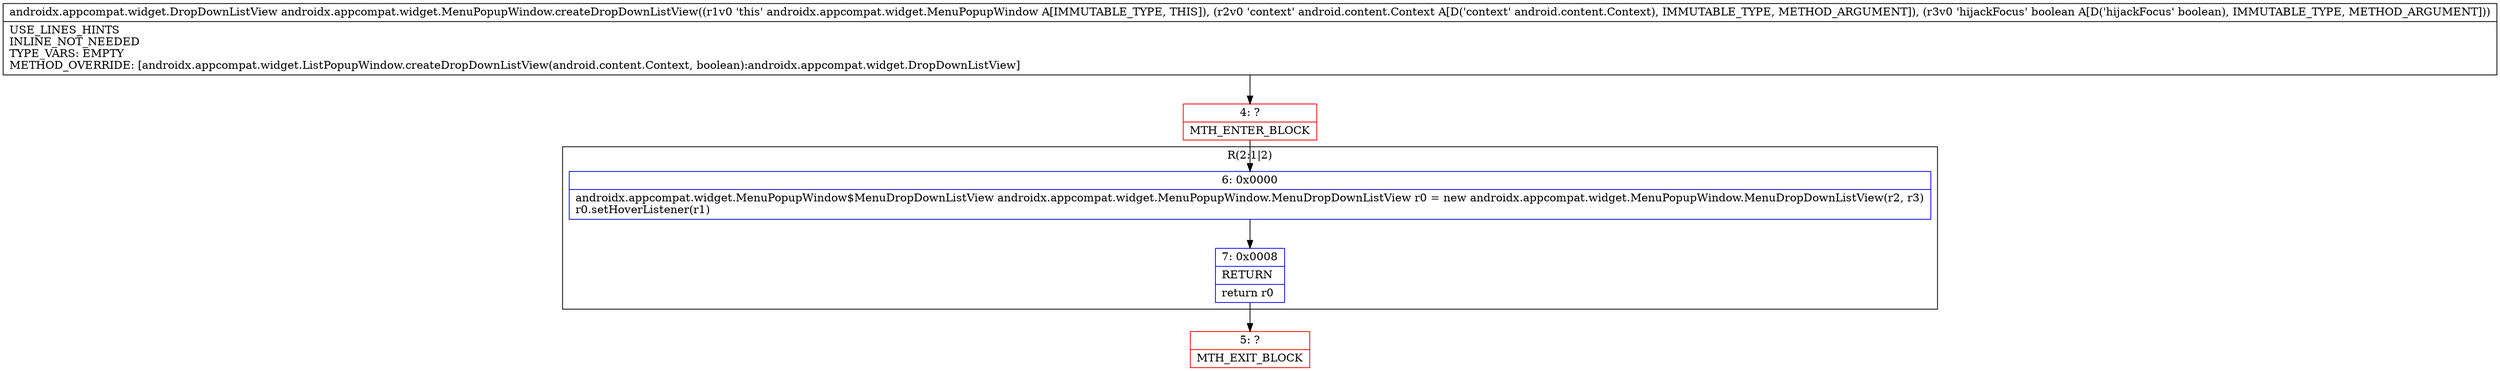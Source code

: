 digraph "CFG forandroidx.appcompat.widget.MenuPopupWindow.createDropDownListView(Landroid\/content\/Context;Z)Landroidx\/appcompat\/widget\/DropDownListView;" {
subgraph cluster_Region_1860084557 {
label = "R(2:1|2)";
node [shape=record,color=blue];
Node_6 [shape=record,label="{6\:\ 0x0000|androidx.appcompat.widget.MenuPopupWindow$MenuDropDownListView androidx.appcompat.widget.MenuPopupWindow.MenuDropDownListView r0 = new androidx.appcompat.widget.MenuPopupWindow.MenuDropDownListView(r2, r3)\lr0.setHoverListener(r1)\l}"];
Node_7 [shape=record,label="{7\:\ 0x0008|RETURN\l|return r0\l}"];
}
Node_4 [shape=record,color=red,label="{4\:\ ?|MTH_ENTER_BLOCK\l}"];
Node_5 [shape=record,color=red,label="{5\:\ ?|MTH_EXIT_BLOCK\l}"];
MethodNode[shape=record,label="{androidx.appcompat.widget.DropDownListView androidx.appcompat.widget.MenuPopupWindow.createDropDownListView((r1v0 'this' androidx.appcompat.widget.MenuPopupWindow A[IMMUTABLE_TYPE, THIS]), (r2v0 'context' android.content.Context A[D('context' android.content.Context), IMMUTABLE_TYPE, METHOD_ARGUMENT]), (r3v0 'hijackFocus' boolean A[D('hijackFocus' boolean), IMMUTABLE_TYPE, METHOD_ARGUMENT]))  | USE_LINES_HINTS\lINLINE_NOT_NEEDED\lTYPE_VARS: EMPTY\lMETHOD_OVERRIDE: [androidx.appcompat.widget.ListPopupWindow.createDropDownListView(android.content.Context, boolean):androidx.appcompat.widget.DropDownListView]\l}"];
MethodNode -> Node_4;Node_6 -> Node_7;
Node_7 -> Node_5;
Node_4 -> Node_6;
}

